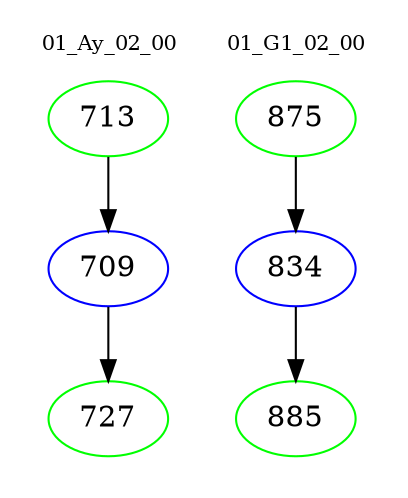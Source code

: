 digraph{
subgraph cluster_0 {
color = white
label = "01_Ay_02_00";
fontsize=10;
T0_713 [label="713", color="green"]
T0_713 -> T0_709 [color="black"]
T0_709 [label="709", color="blue"]
T0_709 -> T0_727 [color="black"]
T0_727 [label="727", color="green"]
}
subgraph cluster_1 {
color = white
label = "01_G1_02_00";
fontsize=10;
T1_875 [label="875", color="green"]
T1_875 -> T1_834 [color="black"]
T1_834 [label="834", color="blue"]
T1_834 -> T1_885 [color="black"]
T1_885 [label="885", color="green"]
}
}

